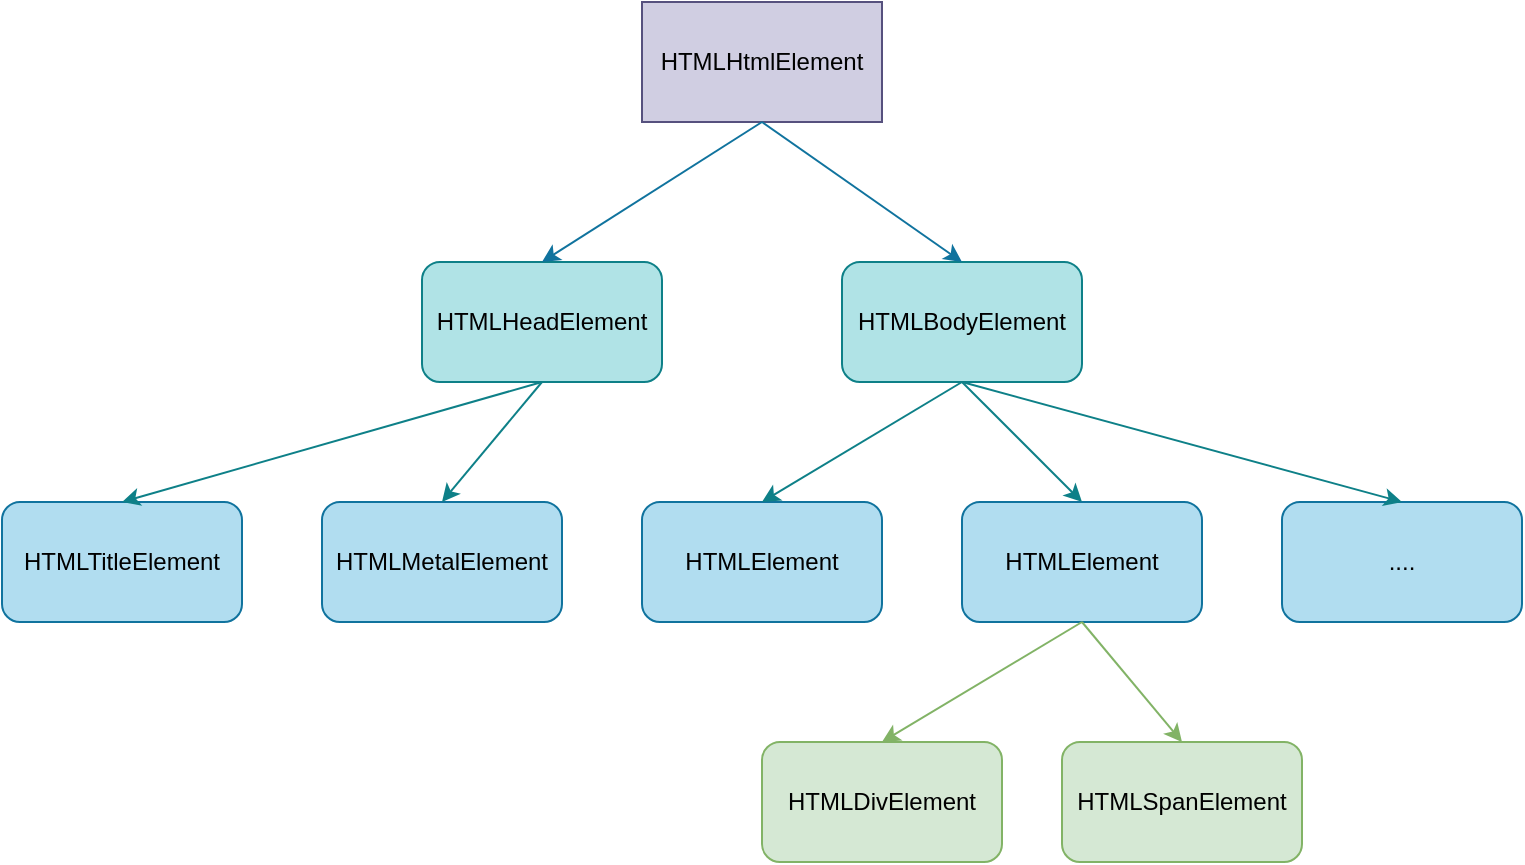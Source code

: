 <mxfile version="12.4.2" type="device" pages="1"><diagram id="VMt0D-Igytzk1LEX75_o" name="Page-1"><mxGraphModel dx="946" dy="598" grid="1" gridSize="10" guides="1" tooltips="1" connect="1" arrows="1" fold="1" page="1" pageScale="1" pageWidth="827" pageHeight="1169" math="0" shadow="0"><root><mxCell id="0"/><mxCell id="1" parent="0"/><mxCell id="MsGS5fJZrUzmRgx9caNg-2" value="HTMLHeadElement" style="rounded=1;whiteSpace=wrap;html=1;fillColor=#b0e3e6;strokeColor=#0e8088;" vertex="1" parent="1"><mxGeometry x="210" y="160" width="120" height="60" as="geometry"/></mxCell><mxCell id="MsGS5fJZrUzmRgx9caNg-3" value="HTMLMetalElement" style="rounded=1;whiteSpace=wrap;html=1;fillColor=#b1ddf0;strokeColor=#10739e;" vertex="1" parent="1"><mxGeometry x="160" y="280" width="120" height="60" as="geometry"/></mxCell><mxCell id="MsGS5fJZrUzmRgx9caNg-5" value="&lt;span style=&quot;white-space: normal&quot;&gt;HTMLHtmlElement&lt;/span&gt;" style="rounded=0;whiteSpace=wrap;html=1;fillColor=#d0cee2;strokeColor=#56517e;" vertex="1" parent="1"><mxGeometry x="320" y="30" width="120" height="60" as="geometry"/></mxCell><mxCell id="MsGS5fJZrUzmRgx9caNg-6" value="HTMLDivElement" style="rounded=1;whiteSpace=wrap;html=1;fillColor=#d5e8d4;strokeColor=#82b366;" vertex="1" parent="1"><mxGeometry x="380" y="400" width="120" height="60" as="geometry"/></mxCell><mxCell id="MsGS5fJZrUzmRgx9caNg-27" value="HTMLBodyElement" style="rounded=1;whiteSpace=wrap;html=1;fillColor=#b0e3e6;strokeColor=#0e8088;" vertex="1" parent="1"><mxGeometry x="420" y="160" width="120" height="60" as="geometry"/></mxCell><mxCell id="MsGS5fJZrUzmRgx9caNg-28" value="HTMLTitleElement" style="rounded=1;whiteSpace=wrap;html=1;fillColor=#b1ddf0;strokeColor=#10739e;" vertex="1" parent="1"><mxGeometry y="280" width="120" height="60" as="geometry"/></mxCell><mxCell id="MsGS5fJZrUzmRgx9caNg-29" value="HTMLElement" style="rounded=1;whiteSpace=wrap;html=1;fillColor=#b1ddf0;strokeColor=#10739e;" vertex="1" parent="1"><mxGeometry x="320" y="280" width="120" height="60" as="geometry"/></mxCell><mxCell id="MsGS5fJZrUzmRgx9caNg-30" value="HTMLElement" style="rounded=1;whiteSpace=wrap;html=1;fillColor=#b1ddf0;strokeColor=#10739e;" vertex="1" parent="1"><mxGeometry x="480" y="280" width="120" height="60" as="geometry"/></mxCell><mxCell id="MsGS5fJZrUzmRgx9caNg-31" value="...." style="rounded=1;whiteSpace=wrap;html=1;fillColor=#b1ddf0;strokeColor=#10739e;" vertex="1" parent="1"><mxGeometry x="640" y="280" width="120" height="60" as="geometry"/></mxCell><mxCell id="MsGS5fJZrUzmRgx9caNg-33" value="HTMLSpanElement" style="rounded=1;whiteSpace=wrap;html=1;fillColor=#d5e8d4;strokeColor=#82b366;" vertex="1" parent="1"><mxGeometry x="530" y="400" width="120" height="60" as="geometry"/></mxCell><mxCell id="MsGS5fJZrUzmRgx9caNg-34" value="" style="endArrow=classic;html=1;exitX=0.5;exitY=1;exitDx=0;exitDy=0;entryX=0.5;entryY=0;entryDx=0;entryDy=0;fillColor=#b1ddf0;strokeColor=#10739e;" edge="1" parent="1" source="MsGS5fJZrUzmRgx9caNg-5" target="MsGS5fJZrUzmRgx9caNg-2"><mxGeometry width="50" height="50" relative="1" as="geometry"><mxPoint x="70" y="120" as="sourcePoint"/><mxPoint x="120" y="70" as="targetPoint"/></mxGeometry></mxCell><mxCell id="MsGS5fJZrUzmRgx9caNg-35" value="" style="endArrow=classic;html=1;entryX=0.5;entryY=0;entryDx=0;entryDy=0;fillColor=#b1ddf0;strokeColor=#10739e;" edge="1" parent="1" target="MsGS5fJZrUzmRgx9caNg-27"><mxGeometry width="50" height="50" relative="1" as="geometry"><mxPoint x="380" y="90" as="sourcePoint"/><mxPoint x="570" y="110" as="targetPoint"/></mxGeometry></mxCell><mxCell id="MsGS5fJZrUzmRgx9caNg-36" value="" style="endArrow=classic;html=1;exitX=0.5;exitY=1;exitDx=0;exitDy=0;entryX=0.5;entryY=0;entryDx=0;entryDy=0;fillColor=#b0e3e6;strokeColor=#0e8088;" edge="1" parent="1" source="MsGS5fJZrUzmRgx9caNg-2" target="MsGS5fJZrUzmRgx9caNg-28"><mxGeometry width="50" height="50" relative="1" as="geometry"><mxPoint x="180" y="50" as="sourcePoint"/><mxPoint x="230" as="targetPoint"/></mxGeometry></mxCell><mxCell id="MsGS5fJZrUzmRgx9caNg-37" value="" style="endArrow=classic;html=1;exitX=0.5;exitY=1;exitDx=0;exitDy=0;entryX=0.5;entryY=0;entryDx=0;entryDy=0;fillColor=#b0e3e6;strokeColor=#0e8088;" edge="1" parent="1" source="MsGS5fJZrUzmRgx9caNg-2" target="MsGS5fJZrUzmRgx9caNg-3"><mxGeometry width="50" height="50" relative="1" as="geometry"><mxPoint x="100" y="180" as="sourcePoint"/><mxPoint x="150" y="130" as="targetPoint"/></mxGeometry></mxCell><mxCell id="MsGS5fJZrUzmRgx9caNg-38" value="" style="endArrow=classic;html=1;exitX=0.5;exitY=1;exitDx=0;exitDy=0;entryX=0.5;entryY=0;entryDx=0;entryDy=0;fillColor=#b0e3e6;strokeColor=#0e8088;" edge="1" parent="1" source="MsGS5fJZrUzmRgx9caNg-27" target="MsGS5fJZrUzmRgx9caNg-29"><mxGeometry width="50" height="50" relative="1" as="geometry"><mxPoint x="600" y="190" as="sourcePoint"/><mxPoint x="650" y="140" as="targetPoint"/></mxGeometry></mxCell><mxCell id="MsGS5fJZrUzmRgx9caNg-39" value="" style="endArrow=classic;html=1;exitX=0.5;exitY=1;exitDx=0;exitDy=0;entryX=0.5;entryY=0;entryDx=0;entryDy=0;fillColor=#b0e3e6;strokeColor=#0e8088;" edge="1" parent="1" source="MsGS5fJZrUzmRgx9caNg-27" target="MsGS5fJZrUzmRgx9caNg-30"><mxGeometry width="50" height="50" relative="1" as="geometry"><mxPoint x="490" y="230" as="sourcePoint"/><mxPoint x="390" y="290" as="targetPoint"/></mxGeometry></mxCell><mxCell id="MsGS5fJZrUzmRgx9caNg-40" value="" style="endArrow=classic;html=1;entryX=0.5;entryY=0;entryDx=0;entryDy=0;fillColor=#b0e3e6;strokeColor=#0e8088;" edge="1" parent="1" target="MsGS5fJZrUzmRgx9caNg-31"><mxGeometry width="50" height="50" relative="1" as="geometry"><mxPoint x="480" y="220" as="sourcePoint"/><mxPoint x="400" y="300" as="targetPoint"/></mxGeometry></mxCell><mxCell id="MsGS5fJZrUzmRgx9caNg-41" value="" style="endArrow=classic;html=1;exitX=0.5;exitY=1;exitDx=0;exitDy=0;entryX=0.5;entryY=0;entryDx=0;entryDy=0;fillColor=#d5e8d4;strokeColor=#82b366;" edge="1" parent="1" source="MsGS5fJZrUzmRgx9caNg-30" target="MsGS5fJZrUzmRgx9caNg-6"><mxGeometry width="50" height="50" relative="1" as="geometry"><mxPoint x="170" y="430" as="sourcePoint"/><mxPoint x="220" y="380" as="targetPoint"/></mxGeometry></mxCell><mxCell id="MsGS5fJZrUzmRgx9caNg-42" value="" style="endArrow=classic;html=1;exitX=0.5;exitY=1;exitDx=0;exitDy=0;entryX=0.5;entryY=0;entryDx=0;entryDy=0;fillColor=#d5e8d4;strokeColor=#82b366;" edge="1" parent="1" source="MsGS5fJZrUzmRgx9caNg-30" target="MsGS5fJZrUzmRgx9caNg-33"><mxGeometry width="50" height="50" relative="1" as="geometry"><mxPoint x="570" y="420" as="sourcePoint"/><mxPoint x="620" y="370" as="targetPoint"/></mxGeometry></mxCell></root></mxGraphModel></diagram></mxfile>
